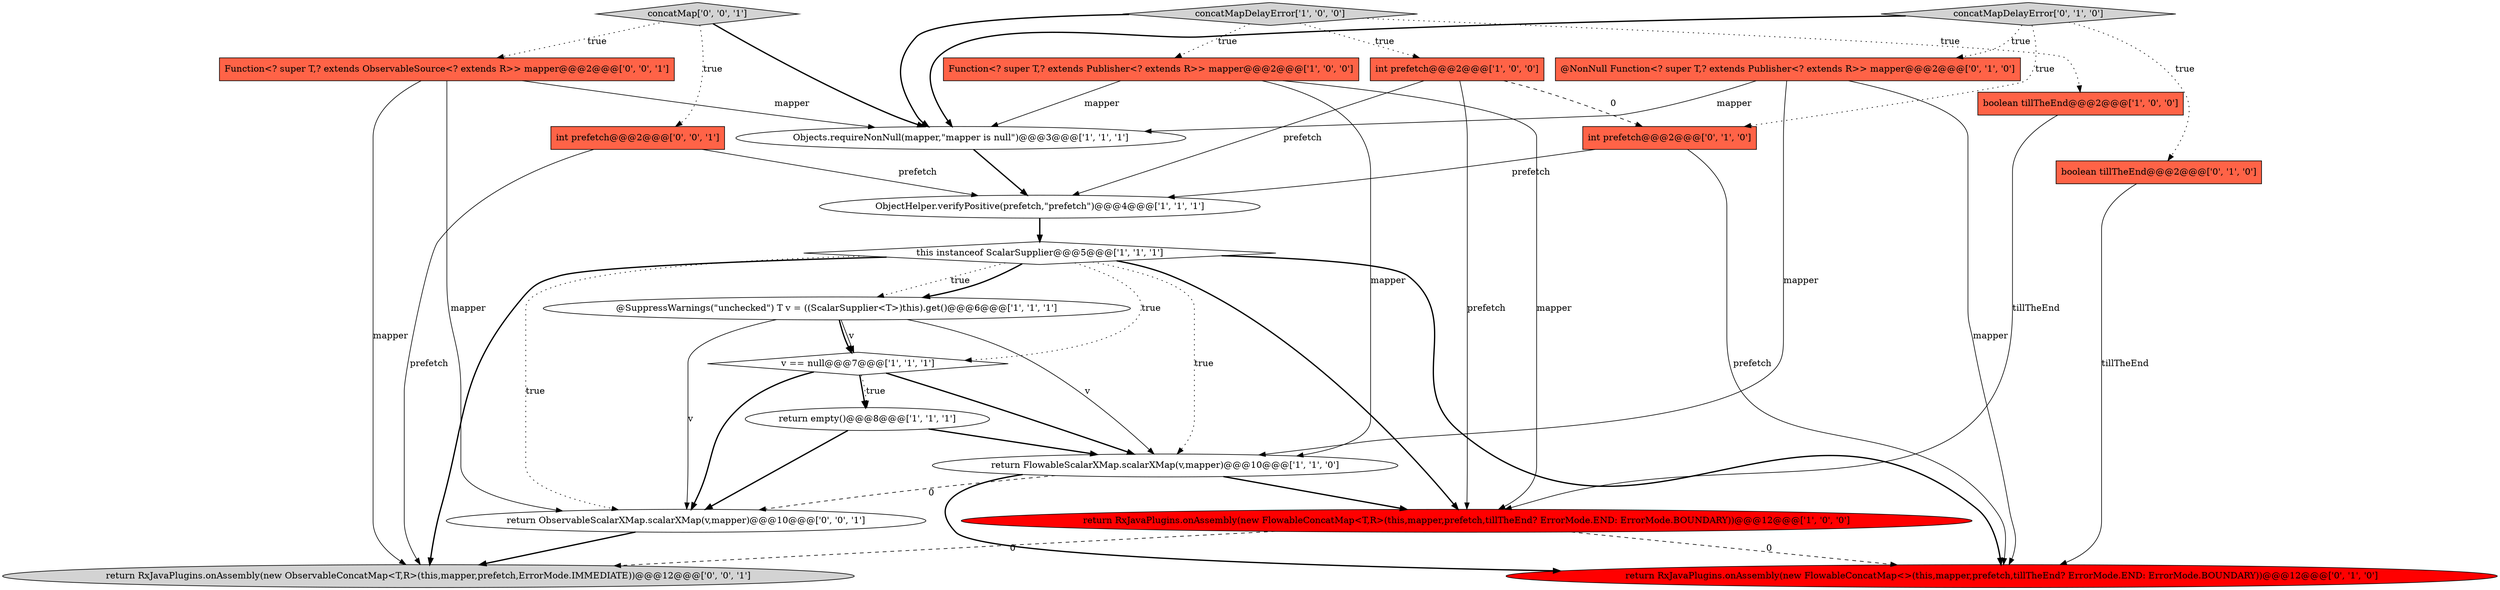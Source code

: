 digraph {
20 [style = filled, label = "Function<? super T,? extends ObservableSource<? extends R>> mapper@@@2@@@['0', '0', '1']", fillcolor = tomato, shape = box image = "AAA0AAABBB3BBB"];
9 [style = filled, label = "@SuppressWarnings(\"unchecked\") T v = ((ScalarSupplier<T>)this).get()@@@6@@@['1', '1', '1']", fillcolor = white, shape = ellipse image = "AAA0AAABBB1BBB"];
19 [style = filled, label = "return ObservableScalarXMap.scalarXMap(v,mapper)@@@10@@@['0', '0', '1']", fillcolor = white, shape = ellipse image = "AAA0AAABBB3BBB"];
3 [style = filled, label = "boolean tillTheEnd@@@2@@@['1', '0', '0']", fillcolor = tomato, shape = box image = "AAA0AAABBB1BBB"];
4 [style = filled, label = "Objects.requireNonNull(mapper,\"mapper is null\")@@@3@@@['1', '1', '1']", fillcolor = white, shape = ellipse image = "AAA0AAABBB1BBB"];
0 [style = filled, label = "return empty()@@@8@@@['1', '1', '1']", fillcolor = white, shape = ellipse image = "AAA0AAABBB1BBB"];
11 [style = filled, label = "return RxJavaPlugins.onAssembly(new FlowableConcatMap<T,R>(this,mapper,prefetch,tillTheEnd? ErrorMode.END: ErrorMode.BOUNDARY))@@@12@@@['1', '0', '0']", fillcolor = red, shape = ellipse image = "AAA1AAABBB1BBB"];
5 [style = filled, label = "v == null@@@7@@@['1', '1', '1']", fillcolor = white, shape = diamond image = "AAA0AAABBB1BBB"];
6 [style = filled, label = "return FlowableScalarXMap.scalarXMap(v,mapper)@@@10@@@['1', '1', '0']", fillcolor = white, shape = ellipse image = "AAA0AAABBB1BBB"];
17 [style = filled, label = "concatMap['0', '0', '1']", fillcolor = lightgray, shape = diamond image = "AAA0AAABBB3BBB"];
13 [style = filled, label = "return RxJavaPlugins.onAssembly(new FlowableConcatMap<>(this,mapper,prefetch,tillTheEnd? ErrorMode.END: ErrorMode.BOUNDARY))@@@12@@@['0', '1', '0']", fillcolor = red, shape = ellipse image = "AAA1AAABBB2BBB"];
18 [style = filled, label = "int prefetch@@@2@@@['0', '0', '1']", fillcolor = tomato, shape = box image = "AAA0AAABBB3BBB"];
14 [style = filled, label = "boolean tillTheEnd@@@2@@@['0', '1', '0']", fillcolor = tomato, shape = box image = "AAA0AAABBB2BBB"];
2 [style = filled, label = "ObjectHelper.verifyPositive(prefetch,\"prefetch\")@@@4@@@['1', '1', '1']", fillcolor = white, shape = ellipse image = "AAA0AAABBB1BBB"];
1 [style = filled, label = "Function<? super T,? extends Publisher<? extends R>> mapper@@@2@@@['1', '0', '0']", fillcolor = tomato, shape = box image = "AAA0AAABBB1BBB"];
16 [style = filled, label = "int prefetch@@@2@@@['0', '1', '0']", fillcolor = tomato, shape = box image = "AAA1AAABBB2BBB"];
10 [style = filled, label = "int prefetch@@@2@@@['1', '0', '0']", fillcolor = tomato, shape = box image = "AAA1AAABBB1BBB"];
21 [style = filled, label = "return RxJavaPlugins.onAssembly(new ObservableConcatMap<T,R>(this,mapper,prefetch,ErrorMode.IMMEDIATE))@@@12@@@['0', '0', '1']", fillcolor = lightgray, shape = ellipse image = "AAA0AAABBB3BBB"];
7 [style = filled, label = "this instanceof ScalarSupplier@@@5@@@['1', '1', '1']", fillcolor = white, shape = diamond image = "AAA0AAABBB1BBB"];
12 [style = filled, label = "@NonNull Function<? super T,? extends Publisher<? extends R>> mapper@@@2@@@['0', '1', '0']", fillcolor = tomato, shape = box image = "AAA0AAABBB2BBB"];
15 [style = filled, label = "concatMapDelayError['0', '1', '0']", fillcolor = lightgray, shape = diamond image = "AAA0AAABBB2BBB"];
8 [style = filled, label = "concatMapDelayError['1', '0', '0']", fillcolor = lightgray, shape = diamond image = "AAA0AAABBB1BBB"];
7->13 [style = bold, label=""];
17->20 [style = dotted, label="true"];
10->11 [style = solid, label="prefetch"];
7->6 [style = dotted, label="true"];
7->11 [style = bold, label=""];
16->2 [style = solid, label="prefetch"];
17->18 [style = dotted, label="true"];
0->6 [style = bold, label=""];
0->19 [style = bold, label=""];
7->19 [style = dotted, label="true"];
18->2 [style = solid, label="prefetch"];
20->21 [style = solid, label="mapper"];
20->19 [style = solid, label="mapper"];
4->2 [style = bold, label=""];
5->0 [style = dotted, label="true"];
7->9 [style = dotted, label="true"];
8->10 [style = dotted, label="true"];
14->13 [style = solid, label="tillTheEnd"];
9->19 [style = solid, label="v"];
15->14 [style = dotted, label="true"];
15->16 [style = dotted, label="true"];
8->3 [style = dotted, label="true"];
7->5 [style = dotted, label="true"];
18->21 [style = solid, label="prefetch"];
7->9 [style = bold, label=""];
5->19 [style = bold, label=""];
8->1 [style = dotted, label="true"];
1->11 [style = solid, label="mapper"];
11->13 [style = dashed, label="0"];
12->4 [style = solid, label="mapper"];
5->6 [style = bold, label=""];
5->0 [style = bold, label=""];
12->13 [style = solid, label="mapper"];
16->13 [style = solid, label="prefetch"];
6->11 [style = bold, label=""];
9->6 [style = solid, label="v"];
1->4 [style = solid, label="mapper"];
6->13 [style = bold, label=""];
6->19 [style = dashed, label="0"];
15->4 [style = bold, label=""];
9->5 [style = bold, label=""];
7->21 [style = bold, label=""];
15->12 [style = dotted, label="true"];
3->11 [style = solid, label="tillTheEnd"];
10->2 [style = solid, label="prefetch"];
20->4 [style = solid, label="mapper"];
2->7 [style = bold, label=""];
8->4 [style = bold, label=""];
10->16 [style = dashed, label="0"];
11->21 [style = dashed, label="0"];
12->6 [style = solid, label="mapper"];
9->5 [style = solid, label="v"];
17->4 [style = bold, label=""];
1->6 [style = solid, label="mapper"];
19->21 [style = bold, label=""];
}

